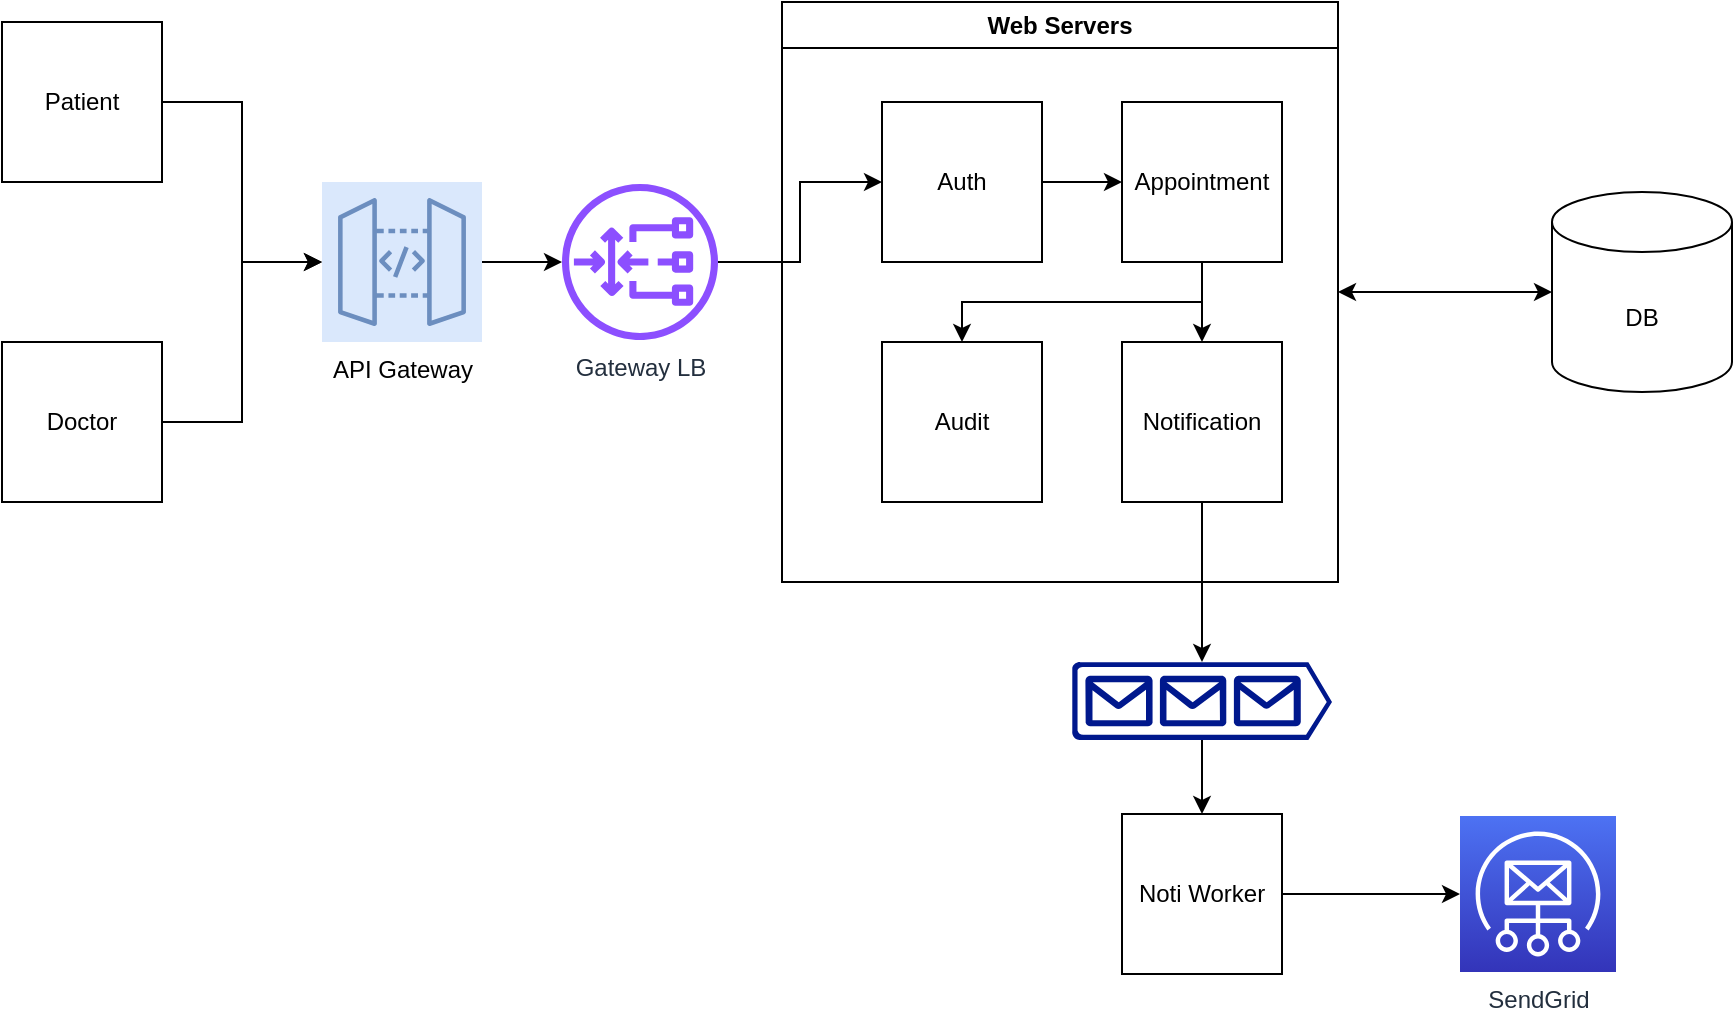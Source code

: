 <mxfile version="28.2.5" pages="3">
  <diagram name="high-level-architecture" id="6mM2En9kl0Pbvh5baUu7">
    <mxGraphModel dx="1722" dy="967" grid="1" gridSize="10" guides="1" tooltips="1" connect="1" arrows="1" fold="1" page="1" pageScale="1" pageWidth="827" pageHeight="1169" math="0" shadow="0">
      <root>
        <mxCell id="0" />
        <mxCell id="1" parent="0" />
        <mxCell id="Uclm2KK3-d8iazGwC49n-4" style="edgeStyle=orthogonalEdgeStyle;rounded=0;orthogonalLoop=1;jettySize=auto;html=1;" parent="1" source="Uclm2KK3-d8iazGwC49n-1" target="Uclm2KK3-d8iazGwC49n-3" edge="1">
          <mxGeometry relative="1" as="geometry" />
        </mxCell>
        <mxCell id="Uclm2KK3-d8iazGwC49n-1" value="Patient" style="whiteSpace=wrap;html=1;aspect=fixed;" parent="1" vertex="1">
          <mxGeometry x="159" y="315" width="80" height="80" as="geometry" />
        </mxCell>
        <mxCell id="Uclm2KK3-d8iazGwC49n-2" value="Doctor" style="whiteSpace=wrap;html=1;aspect=fixed;" parent="1" vertex="1">
          <mxGeometry x="159" y="475" width="80" height="80" as="geometry" />
        </mxCell>
        <mxCell id="Uclm2KK3-d8iazGwC49n-8" style="edgeStyle=orthogonalEdgeStyle;rounded=0;orthogonalLoop=1;jettySize=auto;html=1;" parent="1" source="Uclm2KK3-d8iazGwC49n-3" target="Uclm2KK3-d8iazGwC49n-6" edge="1">
          <mxGeometry relative="1" as="geometry" />
        </mxCell>
        <mxCell id="Uclm2KK3-d8iazGwC49n-3" value="API Gateway" style="sketch=0;points=[[0,0,0],[0.25,0,0],[0.5,0,0],[0.75,0,0],[1,0,0],[0,1,0],[0.25,1,0],[0.5,1,0],[0.75,1,0],[1,1,0],[0,0.25,0],[0,0.5,0],[0,0.75,0],[1,0.25,0],[1,0.5,0],[1,0.75,0]];outlineConnect=0;fillColor=#dae8fc;strokeColor=#6c8ebf;dashed=0;verticalLabelPosition=bottom;verticalAlign=top;align=center;html=1;fontSize=12;fontStyle=0;aspect=fixed;shape=mxgraph.aws4.resourceIcon;resIcon=mxgraph.aws4.api_gateway;" parent="1" vertex="1">
          <mxGeometry x="319" y="395" width="80" height="80" as="geometry" />
        </mxCell>
        <mxCell id="Uclm2KK3-d8iazGwC49n-5" style="edgeStyle=orthogonalEdgeStyle;rounded=0;orthogonalLoop=1;jettySize=auto;html=1;entryX=0;entryY=0.5;entryDx=0;entryDy=0;entryPerimeter=0;" parent="1" source="Uclm2KK3-d8iazGwC49n-2" target="Uclm2KK3-d8iazGwC49n-3" edge="1">
          <mxGeometry relative="1" as="geometry" />
        </mxCell>
        <mxCell id="Uclm2KK3-d8iazGwC49n-19" style="edgeStyle=orthogonalEdgeStyle;rounded=0;orthogonalLoop=1;jettySize=auto;html=1;entryX=0;entryY=0.5;entryDx=0;entryDy=0;" parent="1" source="Uclm2KK3-d8iazGwC49n-6" target="Uclm2KK3-d8iazGwC49n-11" edge="1">
          <mxGeometry relative="1" as="geometry" />
        </mxCell>
        <mxCell id="Uclm2KK3-d8iazGwC49n-6" value="Gateway LB" style="sketch=0;outlineConnect=0;fontColor=#232F3E;gradientColor=none;fillColor=#8C4FFF;strokeColor=none;dashed=0;verticalLabelPosition=bottom;verticalAlign=top;align=center;html=1;fontSize=12;fontStyle=0;aspect=fixed;pointerEvents=1;shape=mxgraph.aws4.gateway_load_balancer;" parent="1" vertex="1">
          <mxGeometry x="439" y="396" width="78" height="78" as="geometry" />
        </mxCell>
        <mxCell id="Uclm2KK3-d8iazGwC49n-9" value="Web Servers" style="swimlane;whiteSpace=wrap;html=1;" parent="1" vertex="1">
          <mxGeometry x="549" y="305" width="278" height="290" as="geometry" />
        </mxCell>
        <mxCell id="Uclm2KK3-d8iazGwC49n-20" style="edgeStyle=orthogonalEdgeStyle;rounded=0;orthogonalLoop=1;jettySize=auto;html=1;entryX=0;entryY=0.5;entryDx=0;entryDy=0;" parent="Uclm2KK3-d8iazGwC49n-9" source="Uclm2KK3-d8iazGwC49n-11" target="Uclm2KK3-d8iazGwC49n-12" edge="1">
          <mxGeometry relative="1" as="geometry" />
        </mxCell>
        <mxCell id="Uclm2KK3-d8iazGwC49n-11" value="Auth" style="whiteSpace=wrap;html=1;aspect=fixed;" parent="Uclm2KK3-d8iazGwC49n-9" vertex="1">
          <mxGeometry x="50" y="50" width="80" height="80" as="geometry" />
        </mxCell>
        <mxCell id="Uclm2KK3-d8iazGwC49n-21" style="edgeStyle=orthogonalEdgeStyle;rounded=0;orthogonalLoop=1;jettySize=auto;html=1;entryX=0.5;entryY=0;entryDx=0;entryDy=0;" parent="Uclm2KK3-d8iazGwC49n-9" source="Uclm2KK3-d8iazGwC49n-12" target="Uclm2KK3-d8iazGwC49n-14" edge="1">
          <mxGeometry relative="1" as="geometry" />
        </mxCell>
        <mxCell id="Uclm2KK3-d8iazGwC49n-22" style="edgeStyle=orthogonalEdgeStyle;rounded=0;orthogonalLoop=1;jettySize=auto;html=1;entryX=0.5;entryY=0;entryDx=0;entryDy=0;exitX=0.5;exitY=1;exitDx=0;exitDy=0;" parent="Uclm2KK3-d8iazGwC49n-9" source="Uclm2KK3-d8iazGwC49n-12" target="Uclm2KK3-d8iazGwC49n-13" edge="1">
          <mxGeometry relative="1" as="geometry">
            <Array as="points">
              <mxPoint x="210" y="150" />
              <mxPoint x="90" y="150" />
            </Array>
          </mxGeometry>
        </mxCell>
        <mxCell id="Uclm2KK3-d8iazGwC49n-12" value="Appointment" style="whiteSpace=wrap;html=1;aspect=fixed;" parent="Uclm2KK3-d8iazGwC49n-9" vertex="1">
          <mxGeometry x="170" y="50" width="80" height="80" as="geometry" />
        </mxCell>
        <mxCell id="Uclm2KK3-d8iazGwC49n-13" value="Audit" style="whiteSpace=wrap;html=1;aspect=fixed;" parent="Uclm2KK3-d8iazGwC49n-9" vertex="1">
          <mxGeometry x="50" y="170" width="80" height="80" as="geometry" />
        </mxCell>
        <mxCell id="Uclm2KK3-d8iazGwC49n-14" value="Notification" style="whiteSpace=wrap;html=1;aspect=fixed;" parent="Uclm2KK3-d8iazGwC49n-9" vertex="1">
          <mxGeometry x="170" y="170" width="80" height="80" as="geometry" />
        </mxCell>
        <mxCell id="Uclm2KK3-d8iazGwC49n-41" style="edgeStyle=orthogonalEdgeStyle;rounded=0;orthogonalLoop=1;jettySize=auto;html=1;entryX=0.5;entryY=0;entryDx=0;entryDy=0;" parent="1" source="Uclm2KK3-d8iazGwC49n-10" target="Uclm2KK3-d8iazGwC49n-31" edge="1">
          <mxGeometry relative="1" as="geometry" />
        </mxCell>
        <mxCell id="Uclm2KK3-d8iazGwC49n-10" value="" style="sketch=0;aspect=fixed;pointerEvents=1;shadow=0;dashed=0;html=1;strokeColor=none;labelPosition=center;verticalLabelPosition=bottom;verticalAlign=top;align=center;fillColor=#00188D;shape=mxgraph.azure.queue_generic" parent="1" vertex="1">
          <mxGeometry x="694" y="635" width="130" height="39" as="geometry" />
        </mxCell>
        <mxCell id="Uclm2KK3-d8iazGwC49n-18" style="edgeStyle=orthogonalEdgeStyle;rounded=0;orthogonalLoop=1;jettySize=auto;html=1;entryX=0.5;entryY=0;entryDx=0;entryDy=0;entryPerimeter=0;" parent="1" source="Uclm2KK3-d8iazGwC49n-14" target="Uclm2KK3-d8iazGwC49n-10" edge="1">
          <mxGeometry relative="1" as="geometry" />
        </mxCell>
        <mxCell id="Uclm2KK3-d8iazGwC49n-35" value="SendGrid" style="sketch=0;points=[[0,0,0],[0.25,0,0],[0.5,0,0],[0.75,0,0],[1,0,0],[0,1,0],[0.25,1,0],[0.5,1,0],[0.75,1,0],[1,1,0],[0,0.25,0],[0,0.5,0],[0,0.75,0],[1,0.25,0],[1,0.5,0],[1,0.75,0]];outlineConnect=0;fontColor=#232F3E;gradientColor=#4D72F3;gradientDirection=north;fillColor=#3334B9;strokeColor=#ffffff;dashed=0;verticalLabelPosition=bottom;verticalAlign=top;align=center;html=1;fontSize=12;fontStyle=0;aspect=fixed;shape=mxgraph.aws4.resourceIcon;resIcon=mxgraph.aws4.simple_email_service;" parent="1" vertex="1">
          <mxGeometry x="888" y="712" width="78" height="78" as="geometry" />
        </mxCell>
        <mxCell id="Uclm2KK3-d8iazGwC49n-36" style="edgeStyle=orthogonalEdgeStyle;rounded=0;orthogonalLoop=1;jettySize=auto;html=1;" parent="1" source="Uclm2KK3-d8iazGwC49n-31" target="Uclm2KK3-d8iazGwC49n-35" edge="1">
          <mxGeometry relative="1" as="geometry" />
        </mxCell>
        <mxCell id="Uclm2KK3-d8iazGwC49n-39" value="DB" style="shape=cylinder3;whiteSpace=wrap;html=1;boundedLbl=1;backgroundOutline=1;size=15;" parent="1" vertex="1">
          <mxGeometry x="934" y="400" width="90" height="100" as="geometry" />
        </mxCell>
        <mxCell id="Uclm2KK3-d8iazGwC49n-31" value="Noti Worker" style="whiteSpace=wrap;html=1;aspect=fixed;" parent="1" vertex="1">
          <mxGeometry x="719" y="711" width="80" height="80" as="geometry" />
        </mxCell>
        <mxCell id="kaFHn4DBisBP6avPCf7R-2" style="edgeStyle=orthogonalEdgeStyle;rounded=0;orthogonalLoop=1;jettySize=auto;html=1;entryX=0;entryY=0.5;entryDx=0;entryDy=0;entryPerimeter=0;startArrow=classic;startFill=1;" parent="1" source="Uclm2KK3-d8iazGwC49n-9" target="Uclm2KK3-d8iazGwC49n-39" edge="1">
          <mxGeometry relative="1" as="geometry" />
        </mxCell>
      </root>
    </mxGraphModel>
  </diagram>
  <diagram id="pW91aZ7JLo42MGOBaFuI" name="ERD">
    <mxGraphModel dx="2549" dy="967" grid="1" gridSize="10" guides="1" tooltips="1" connect="1" arrows="1" fold="1" page="1" pageScale="1" pageWidth="827" pageHeight="1169" math="0" shadow="0">
      <root>
        <mxCell id="0" />
        <mxCell id="1" parent="0" />
        <mxCell id="V1UtW6sSuah8ybu3IIvp-1" value="user" style="shape=table;startSize=30;container=1;collapsible=1;childLayout=tableLayout;fixedRows=1;rowLines=0;fontStyle=1;align=center;resizeLast=1;html=1;" parent="1" vertex="1">
          <mxGeometry x="40" y="120" width="180" height="180" as="geometry" />
        </mxCell>
        <mxCell id="V1UtW6sSuah8ybu3IIvp-2" value="" style="shape=tableRow;horizontal=0;startSize=0;swimlaneHead=0;swimlaneBody=0;fillColor=none;collapsible=0;dropTarget=0;points=[[0,0.5],[1,0.5]];portConstraint=eastwest;top=0;left=0;right=0;bottom=1;" parent="V1UtW6sSuah8ybu3IIvp-1" vertex="1">
          <mxGeometry y="30" width="180" height="30" as="geometry" />
        </mxCell>
        <mxCell id="V1UtW6sSuah8ybu3IIvp-3" value="PK" style="shape=partialRectangle;connectable=0;fillColor=none;top=0;left=0;bottom=0;right=0;fontStyle=1;overflow=hidden;whiteSpace=wrap;html=1;" parent="V1UtW6sSuah8ybu3IIvp-2" vertex="1">
          <mxGeometry width="30" height="30" as="geometry">
            <mxRectangle width="30" height="30" as="alternateBounds" />
          </mxGeometry>
        </mxCell>
        <mxCell id="V1UtW6sSuah8ybu3IIvp-4" value="id" style="shape=partialRectangle;connectable=0;fillColor=none;top=0;left=0;bottom=0;right=0;align=left;spacingLeft=6;fontStyle=5;overflow=hidden;whiteSpace=wrap;html=1;" parent="V1UtW6sSuah8ybu3IIvp-2" vertex="1">
          <mxGeometry x="30" width="150" height="30" as="geometry">
            <mxRectangle width="150" height="30" as="alternateBounds" />
          </mxGeometry>
        </mxCell>
        <mxCell id="V1UtW6sSuah8ybu3IIvp-5" value="" style="shape=tableRow;horizontal=0;startSize=0;swimlaneHead=0;swimlaneBody=0;fillColor=none;collapsible=0;dropTarget=0;points=[[0,0.5],[1,0.5]];portConstraint=eastwest;top=0;left=0;right=0;bottom=0;" parent="V1UtW6sSuah8ybu3IIvp-1" vertex="1">
          <mxGeometry y="60" width="180" height="30" as="geometry" />
        </mxCell>
        <mxCell id="V1UtW6sSuah8ybu3IIvp-6" value="" style="shape=partialRectangle;connectable=0;fillColor=none;top=0;left=0;bottom=0;right=0;editable=1;overflow=hidden;whiteSpace=wrap;html=1;" parent="V1UtW6sSuah8ybu3IIvp-5" vertex="1">
          <mxGeometry width="30" height="30" as="geometry">
            <mxRectangle width="30" height="30" as="alternateBounds" />
          </mxGeometry>
        </mxCell>
        <mxCell id="V1UtW6sSuah8ybu3IIvp-7" value="email" style="shape=partialRectangle;connectable=0;fillColor=none;top=0;left=0;bottom=0;right=0;align=left;spacingLeft=6;overflow=hidden;whiteSpace=wrap;html=1;" parent="V1UtW6sSuah8ybu3IIvp-5" vertex="1">
          <mxGeometry x="30" width="150" height="30" as="geometry">
            <mxRectangle width="150" height="30" as="alternateBounds" />
          </mxGeometry>
        </mxCell>
        <mxCell id="V1UtW6sSuah8ybu3IIvp-8" value="" style="shape=tableRow;horizontal=0;startSize=0;swimlaneHead=0;swimlaneBody=0;fillColor=none;collapsible=0;dropTarget=0;points=[[0,0.5],[1,0.5]];portConstraint=eastwest;top=0;left=0;right=0;bottom=0;" parent="V1UtW6sSuah8ybu3IIvp-1" vertex="1">
          <mxGeometry y="90" width="180" height="30" as="geometry" />
        </mxCell>
        <mxCell id="V1UtW6sSuah8ybu3IIvp-9" value="" style="shape=partialRectangle;connectable=0;fillColor=none;top=0;left=0;bottom=0;right=0;editable=1;overflow=hidden;whiteSpace=wrap;html=1;" parent="V1UtW6sSuah8ybu3IIvp-8" vertex="1">
          <mxGeometry width="30" height="30" as="geometry">
            <mxRectangle width="30" height="30" as="alternateBounds" />
          </mxGeometry>
        </mxCell>
        <mxCell id="V1UtW6sSuah8ybu3IIvp-10" value="name" style="shape=partialRectangle;connectable=0;fillColor=none;top=0;left=0;bottom=0;right=0;align=left;spacingLeft=6;overflow=hidden;whiteSpace=wrap;html=1;" parent="V1UtW6sSuah8ybu3IIvp-8" vertex="1">
          <mxGeometry x="30" width="150" height="30" as="geometry">
            <mxRectangle width="150" height="30" as="alternateBounds" />
          </mxGeometry>
        </mxCell>
        <mxCell id="V1UtW6sSuah8ybu3IIvp-11" value="" style="shape=tableRow;horizontal=0;startSize=0;swimlaneHead=0;swimlaneBody=0;fillColor=none;collapsible=0;dropTarget=0;points=[[0,0.5],[1,0.5]];portConstraint=eastwest;top=0;left=0;right=0;bottom=0;" parent="V1UtW6sSuah8ybu3IIvp-1" vertex="1">
          <mxGeometry y="120" width="180" height="30" as="geometry" />
        </mxCell>
        <mxCell id="V1UtW6sSuah8ybu3IIvp-12" value="" style="shape=partialRectangle;connectable=0;fillColor=none;top=0;left=0;bottom=0;right=0;editable=1;overflow=hidden;whiteSpace=wrap;html=1;" parent="V1UtW6sSuah8ybu3IIvp-11" vertex="1">
          <mxGeometry width="30" height="30" as="geometry">
            <mxRectangle width="30" height="30" as="alternateBounds" />
          </mxGeometry>
        </mxCell>
        <mxCell id="V1UtW6sSuah8ybu3IIvp-13" value="role" style="shape=partialRectangle;connectable=0;fillColor=none;top=0;left=0;bottom=0;right=0;align=left;spacingLeft=6;overflow=hidden;whiteSpace=wrap;html=1;" parent="V1UtW6sSuah8ybu3IIvp-11" vertex="1">
          <mxGeometry x="30" width="150" height="30" as="geometry">
            <mxRectangle width="150" height="30" as="alternateBounds" />
          </mxGeometry>
        </mxCell>
        <mxCell id="V1UtW6sSuah8ybu3IIvp-14" value="" style="shape=tableRow;horizontal=0;startSize=0;swimlaneHead=0;swimlaneBody=0;fillColor=none;collapsible=0;dropTarget=0;points=[[0,0.5],[1,0.5]];portConstraint=eastwest;top=0;left=0;right=0;bottom=0;" parent="V1UtW6sSuah8ybu3IIvp-1" vertex="1">
          <mxGeometry y="150" width="180" height="30" as="geometry" />
        </mxCell>
        <mxCell id="V1UtW6sSuah8ybu3IIvp-15" value="" style="shape=partialRectangle;connectable=0;fillColor=none;top=0;left=0;bottom=0;right=0;editable=1;overflow=hidden;whiteSpace=wrap;html=1;" parent="V1UtW6sSuah8ybu3IIvp-14" vertex="1">
          <mxGeometry width="30" height="30" as="geometry">
            <mxRectangle width="30" height="30" as="alternateBounds" />
          </mxGeometry>
        </mxCell>
        <mxCell id="V1UtW6sSuah8ybu3IIvp-16" value="address" style="shape=partialRectangle;connectable=0;fillColor=none;top=0;left=0;bottom=0;right=0;align=left;spacingLeft=6;overflow=hidden;whiteSpace=wrap;html=1;" parent="V1UtW6sSuah8ybu3IIvp-14" vertex="1">
          <mxGeometry x="30" width="150" height="30" as="geometry">
            <mxRectangle width="150" height="30" as="alternateBounds" />
          </mxGeometry>
        </mxCell>
        <mxCell id="V1UtW6sSuah8ybu3IIvp-17" value="time_slot" style="shape=table;startSize=30;container=1;collapsible=1;childLayout=tableLayout;fixedRows=1;rowLines=0;fontStyle=1;align=center;resizeLast=1;html=1;" parent="1" vertex="1">
          <mxGeometry x="332" y="120" width="180" height="181" as="geometry" />
        </mxCell>
        <mxCell id="V1UtW6sSuah8ybu3IIvp-18" value="" style="shape=tableRow;horizontal=0;startSize=0;swimlaneHead=0;swimlaneBody=0;fillColor=none;collapsible=0;dropTarget=0;points=[[0,0.5],[1,0.5]];portConstraint=eastwest;top=0;left=0;right=0;bottom=1;" parent="V1UtW6sSuah8ybu3IIvp-17" vertex="1">
          <mxGeometry y="30" width="180" height="30" as="geometry" />
        </mxCell>
        <mxCell id="V1UtW6sSuah8ybu3IIvp-19" value="PK" style="shape=partialRectangle;connectable=0;fillColor=none;top=0;left=0;bottom=0;right=0;fontStyle=1;overflow=hidden;whiteSpace=wrap;html=1;" parent="V1UtW6sSuah8ybu3IIvp-18" vertex="1">
          <mxGeometry width="30" height="30" as="geometry">
            <mxRectangle width="30" height="30" as="alternateBounds" />
          </mxGeometry>
        </mxCell>
        <mxCell id="V1UtW6sSuah8ybu3IIvp-20" value="id" style="shape=partialRectangle;connectable=0;fillColor=none;top=0;left=0;bottom=0;right=0;align=left;spacingLeft=6;fontStyle=5;overflow=hidden;whiteSpace=wrap;html=1;" parent="V1UtW6sSuah8ybu3IIvp-18" vertex="1">
          <mxGeometry x="30" width="150" height="30" as="geometry">
            <mxRectangle width="150" height="30" as="alternateBounds" />
          </mxGeometry>
        </mxCell>
        <mxCell id="V1UtW6sSuah8ybu3IIvp-21" value="" style="shape=tableRow;horizontal=0;startSize=0;swimlaneHead=0;swimlaneBody=0;fillColor=none;collapsible=0;dropTarget=0;points=[[0,0.5],[1,0.5]];portConstraint=eastwest;top=0;left=0;right=0;bottom=0;" parent="V1UtW6sSuah8ybu3IIvp-17" vertex="1">
          <mxGeometry y="60" width="180" height="31" as="geometry" />
        </mxCell>
        <mxCell id="V1UtW6sSuah8ybu3IIvp-22" value="" style="shape=partialRectangle;connectable=0;fillColor=none;top=0;left=0;bottom=0;right=0;editable=1;overflow=hidden;whiteSpace=wrap;html=1;" parent="V1UtW6sSuah8ybu3IIvp-21" vertex="1">
          <mxGeometry width="30" height="31" as="geometry">
            <mxRectangle width="30" height="31" as="alternateBounds" />
          </mxGeometry>
        </mxCell>
        <mxCell id="V1UtW6sSuah8ybu3IIvp-23" value="start_time" style="shape=partialRectangle;connectable=0;fillColor=none;top=0;left=0;bottom=0;right=0;align=left;spacingLeft=6;overflow=hidden;whiteSpace=wrap;html=1;" parent="V1UtW6sSuah8ybu3IIvp-21" vertex="1">
          <mxGeometry x="30" width="150" height="31" as="geometry">
            <mxRectangle width="150" height="31" as="alternateBounds" />
          </mxGeometry>
        </mxCell>
        <mxCell id="V1UtW6sSuah8ybu3IIvp-24" value="" style="shape=tableRow;horizontal=0;startSize=0;swimlaneHead=0;swimlaneBody=0;fillColor=none;collapsible=0;dropTarget=0;points=[[0,0.5],[1,0.5]];portConstraint=eastwest;top=0;left=0;right=0;bottom=0;" parent="V1UtW6sSuah8ybu3IIvp-17" vertex="1">
          <mxGeometry y="91" width="180" height="30" as="geometry" />
        </mxCell>
        <mxCell id="V1UtW6sSuah8ybu3IIvp-25" value="" style="shape=partialRectangle;connectable=0;fillColor=none;top=0;left=0;bottom=0;right=0;editable=1;overflow=hidden;whiteSpace=wrap;html=1;" parent="V1UtW6sSuah8ybu3IIvp-24" vertex="1">
          <mxGeometry width="30" height="30" as="geometry">
            <mxRectangle width="30" height="30" as="alternateBounds" />
          </mxGeometry>
        </mxCell>
        <mxCell id="V1UtW6sSuah8ybu3IIvp-26" value="end_time" style="shape=partialRectangle;connectable=0;fillColor=none;top=0;left=0;bottom=0;right=0;align=left;spacingLeft=6;overflow=hidden;whiteSpace=wrap;html=1;" parent="V1UtW6sSuah8ybu3IIvp-24" vertex="1">
          <mxGeometry x="30" width="150" height="30" as="geometry">
            <mxRectangle width="150" height="30" as="alternateBounds" />
          </mxGeometry>
        </mxCell>
        <mxCell id="V1UtW6sSuah8ybu3IIvp-27" value="" style="shape=tableRow;horizontal=0;startSize=0;swimlaneHead=0;swimlaneBody=0;fillColor=none;collapsible=0;dropTarget=0;points=[[0,0.5],[1,0.5]];portConstraint=eastwest;top=0;left=0;right=0;bottom=0;" parent="V1UtW6sSuah8ybu3IIvp-17" vertex="1">
          <mxGeometry y="121" width="180" height="30" as="geometry" />
        </mxCell>
        <mxCell id="V1UtW6sSuah8ybu3IIvp-28" value="FK" style="shape=partialRectangle;connectable=0;fillColor=none;top=0;left=0;bottom=0;right=0;editable=1;overflow=hidden;whiteSpace=wrap;html=1;" parent="V1UtW6sSuah8ybu3IIvp-27" vertex="1">
          <mxGeometry width="30" height="30" as="geometry">
            <mxRectangle width="30" height="30" as="alternateBounds" />
          </mxGeometry>
        </mxCell>
        <mxCell id="V1UtW6sSuah8ybu3IIvp-29" value="doctor_id" style="shape=partialRectangle;connectable=0;fillColor=none;top=0;left=0;bottom=0;right=0;align=left;spacingLeft=6;overflow=hidden;whiteSpace=wrap;html=1;" parent="V1UtW6sSuah8ybu3IIvp-27" vertex="1">
          <mxGeometry x="30" width="150" height="30" as="geometry">
            <mxRectangle width="150" height="30" as="alternateBounds" />
          </mxGeometry>
        </mxCell>
        <mxCell id="V1UtW6sSuah8ybu3IIvp-30" value="" style="shape=tableRow;horizontal=0;startSize=0;swimlaneHead=0;swimlaneBody=0;fillColor=none;collapsible=0;dropTarget=0;points=[[0,0.5],[1,0.5]];portConstraint=eastwest;top=0;left=0;right=0;bottom=0;" parent="V1UtW6sSuah8ybu3IIvp-17" vertex="1">
          <mxGeometry y="151" width="180" height="30" as="geometry" />
        </mxCell>
        <mxCell id="V1UtW6sSuah8ybu3IIvp-31" value="" style="shape=partialRectangle;connectable=0;fillColor=none;top=0;left=0;bottom=0;right=0;editable=1;overflow=hidden;whiteSpace=wrap;html=1;" parent="V1UtW6sSuah8ybu3IIvp-30" vertex="1">
          <mxGeometry width="30" height="30" as="geometry">
            <mxRectangle width="30" height="30" as="alternateBounds" />
          </mxGeometry>
        </mxCell>
        <mxCell id="V1UtW6sSuah8ybu3IIvp-32" value="deleted_at" style="shape=partialRectangle;connectable=0;fillColor=none;top=0;left=0;bottom=0;right=0;align=left;spacingLeft=6;overflow=hidden;whiteSpace=wrap;html=1;" parent="V1UtW6sSuah8ybu3IIvp-30" vertex="1">
          <mxGeometry x="30" width="150" height="30" as="geometry">
            <mxRectangle width="150" height="30" as="alternateBounds" />
          </mxGeometry>
        </mxCell>
        <mxCell id="V1UtW6sSuah8ybu3IIvp-33" value="appointment" style="shape=table;startSize=30;container=1;collapsible=1;childLayout=tableLayout;fixedRows=1;rowLines=0;fontStyle=1;align=center;resizeLast=1;html=1;" parent="1" vertex="1">
          <mxGeometry x="337" y="358" width="180" height="180" as="geometry" />
        </mxCell>
        <mxCell id="V1UtW6sSuah8ybu3IIvp-34" value="" style="shape=tableRow;horizontal=0;startSize=0;swimlaneHead=0;swimlaneBody=0;fillColor=none;collapsible=0;dropTarget=0;points=[[0,0.5],[1,0.5]];portConstraint=eastwest;top=0;left=0;right=0;bottom=1;" parent="V1UtW6sSuah8ybu3IIvp-33" vertex="1">
          <mxGeometry y="30" width="180" height="30" as="geometry" />
        </mxCell>
        <mxCell id="V1UtW6sSuah8ybu3IIvp-35" value="PK" style="shape=partialRectangle;connectable=0;fillColor=none;top=0;left=0;bottom=0;right=0;fontStyle=1;overflow=hidden;whiteSpace=wrap;html=1;" parent="V1UtW6sSuah8ybu3IIvp-34" vertex="1">
          <mxGeometry width="30" height="30" as="geometry">
            <mxRectangle width="30" height="30" as="alternateBounds" />
          </mxGeometry>
        </mxCell>
        <mxCell id="V1UtW6sSuah8ybu3IIvp-36" value="id" style="shape=partialRectangle;connectable=0;fillColor=none;top=0;left=0;bottom=0;right=0;align=left;spacingLeft=6;fontStyle=5;overflow=hidden;whiteSpace=wrap;html=1;" parent="V1UtW6sSuah8ybu3IIvp-34" vertex="1">
          <mxGeometry x="30" width="150" height="30" as="geometry">
            <mxRectangle width="150" height="30" as="alternateBounds" />
          </mxGeometry>
        </mxCell>
        <mxCell id="V1UtW6sSuah8ybu3IIvp-37" value="" style="shape=tableRow;horizontal=0;startSize=0;swimlaneHead=0;swimlaneBody=0;fillColor=none;collapsible=0;dropTarget=0;points=[[0,0.5],[1,0.5]];portConstraint=eastwest;top=0;left=0;right=0;bottom=0;" parent="V1UtW6sSuah8ybu3IIvp-33" vertex="1">
          <mxGeometry y="60" width="180" height="30" as="geometry" />
        </mxCell>
        <mxCell id="V1UtW6sSuah8ybu3IIvp-38" value="FK" style="shape=partialRectangle;connectable=0;fillColor=none;top=0;left=0;bottom=0;right=0;editable=1;overflow=hidden;whiteSpace=wrap;html=1;" parent="V1UtW6sSuah8ybu3IIvp-37" vertex="1">
          <mxGeometry width="30" height="30" as="geometry">
            <mxRectangle width="30" height="30" as="alternateBounds" />
          </mxGeometry>
        </mxCell>
        <mxCell id="V1UtW6sSuah8ybu3IIvp-39" value="slot_id" style="shape=partialRectangle;connectable=0;fillColor=none;top=0;left=0;bottom=0;right=0;align=left;spacingLeft=6;overflow=hidden;whiteSpace=wrap;html=1;fontStyle=1" parent="V1UtW6sSuah8ybu3IIvp-37" vertex="1">
          <mxGeometry x="30" width="150" height="30" as="geometry">
            <mxRectangle width="150" height="30" as="alternateBounds" />
          </mxGeometry>
        </mxCell>
        <mxCell id="V1UtW6sSuah8ybu3IIvp-40" value="" style="shape=tableRow;horizontal=0;startSize=0;swimlaneHead=0;swimlaneBody=0;fillColor=none;collapsible=0;dropTarget=0;points=[[0,0.5],[1,0.5]];portConstraint=eastwest;top=0;left=0;right=0;bottom=0;" parent="V1UtW6sSuah8ybu3IIvp-33" vertex="1">
          <mxGeometry y="90" width="180" height="30" as="geometry" />
        </mxCell>
        <mxCell id="V1UtW6sSuah8ybu3IIvp-41" value="FK" style="shape=partialRectangle;connectable=0;fillColor=none;top=0;left=0;bottom=0;right=0;editable=1;overflow=hidden;whiteSpace=wrap;html=1;" parent="V1UtW6sSuah8ybu3IIvp-40" vertex="1">
          <mxGeometry width="30" height="30" as="geometry">
            <mxRectangle width="30" height="30" as="alternateBounds" />
          </mxGeometry>
        </mxCell>
        <mxCell id="V1UtW6sSuah8ybu3IIvp-42" value="booked_by_user_id" style="shape=partialRectangle;connectable=0;fillColor=none;top=0;left=0;bottom=0;right=0;align=left;spacingLeft=6;overflow=hidden;whiteSpace=wrap;html=1;" parent="V1UtW6sSuah8ybu3IIvp-40" vertex="1">
          <mxGeometry x="30" width="150" height="30" as="geometry">
            <mxRectangle width="150" height="30" as="alternateBounds" />
          </mxGeometry>
        </mxCell>
        <mxCell id="V1UtW6sSuah8ybu3IIvp-43" value="" style="shape=tableRow;horizontal=0;startSize=0;swimlaneHead=0;swimlaneBody=0;fillColor=none;collapsible=0;dropTarget=0;points=[[0,0.5],[1,0.5]];portConstraint=eastwest;top=0;left=0;right=0;bottom=0;" parent="V1UtW6sSuah8ybu3IIvp-33" vertex="1">
          <mxGeometry y="120" width="180" height="30" as="geometry" />
        </mxCell>
        <mxCell id="V1UtW6sSuah8ybu3IIvp-44" value="FK" style="shape=partialRectangle;connectable=0;fillColor=none;top=0;left=0;bottom=0;right=0;editable=1;overflow=hidden;whiteSpace=wrap;html=1;" parent="V1UtW6sSuah8ybu3IIvp-43" vertex="1">
          <mxGeometry width="30" height="30" as="geometry">
            <mxRectangle width="30" height="30" as="alternateBounds" />
          </mxGeometry>
        </mxCell>
        <mxCell id="V1UtW6sSuah8ybu3IIvp-45" value="patient_id" style="shape=partialRectangle;connectable=0;fillColor=none;top=0;left=0;bottom=0;right=0;align=left;spacingLeft=6;overflow=hidden;whiteSpace=wrap;html=1;" parent="V1UtW6sSuah8ybu3IIvp-43" vertex="1">
          <mxGeometry x="30" width="150" height="30" as="geometry">
            <mxRectangle width="150" height="30" as="alternateBounds" />
          </mxGeometry>
        </mxCell>
        <mxCell id="V1UtW6sSuah8ybu3IIvp-46" value="" style="shape=tableRow;horizontal=0;startSize=0;swimlaneHead=0;swimlaneBody=0;fillColor=none;collapsible=0;dropTarget=0;points=[[0,0.5],[1,0.5]];portConstraint=eastwest;top=0;left=0;right=0;bottom=0;" parent="V1UtW6sSuah8ybu3IIvp-33" vertex="1">
          <mxGeometry y="150" width="180" height="30" as="geometry" />
        </mxCell>
        <mxCell id="V1UtW6sSuah8ybu3IIvp-47" value="" style="shape=partialRectangle;connectable=0;fillColor=none;top=0;left=0;bottom=0;right=0;editable=1;overflow=hidden;whiteSpace=wrap;html=1;" parent="V1UtW6sSuah8ybu3IIvp-46" vertex="1">
          <mxGeometry width="30" height="30" as="geometry">
            <mxRectangle width="30" height="30" as="alternateBounds" />
          </mxGeometry>
        </mxCell>
        <mxCell id="V1UtW6sSuah8ybu3IIvp-48" value="status" style="shape=partialRectangle;connectable=0;fillColor=none;top=0;left=0;bottom=0;right=0;align=left;spacingLeft=6;overflow=hidden;whiteSpace=wrap;html=1;fontStyle=1" parent="V1UtW6sSuah8ybu3IIvp-46" vertex="1">
          <mxGeometry x="30" width="150" height="30" as="geometry">
            <mxRectangle width="150" height="30" as="alternateBounds" />
          </mxGeometry>
        </mxCell>
        <mxCell id="V1UtW6sSuah8ybu3IIvp-49" style="edgeStyle=orthogonalEdgeStyle;rounded=0;orthogonalLoop=1;jettySize=auto;html=1;entryX=1;entryY=0.5;entryDx=0;entryDy=0;" parent="1" source="V1UtW6sSuah8ybu3IIvp-43" target="V1UtW6sSuah8ybu3IIvp-2" edge="1">
          <mxGeometry relative="1" as="geometry">
            <Array as="points">
              <mxPoint x="276" y="493" />
              <mxPoint x="276" y="165" />
            </Array>
          </mxGeometry>
        </mxCell>
        <mxCell id="V1UtW6sSuah8ybu3IIvp-50" style="edgeStyle=orthogonalEdgeStyle;rounded=0;orthogonalLoop=1;jettySize=auto;html=1;entryX=1;entryY=0.5;entryDx=0;entryDy=0;" parent="1" source="V1UtW6sSuah8ybu3IIvp-40" target="V1UtW6sSuah8ybu3IIvp-2" edge="1">
          <mxGeometry relative="1" as="geometry">
            <Array as="points">
              <mxPoint x="276" y="463" />
              <mxPoint x="276" y="165" />
            </Array>
          </mxGeometry>
        </mxCell>
        <mxCell id="V1UtW6sSuah8ybu3IIvp-51" style="edgeStyle=orthogonalEdgeStyle;rounded=0;orthogonalLoop=1;jettySize=auto;html=1;entryX=0.988;entryY=0.507;entryDx=0;entryDy=0;entryPerimeter=0;" parent="1" source="V1UtW6sSuah8ybu3IIvp-37" target="V1UtW6sSuah8ybu3IIvp-18" edge="1">
          <mxGeometry relative="1" as="geometry">
            <Array as="points">
              <mxPoint x="543" y="433" />
              <mxPoint x="543" y="165" />
            </Array>
          </mxGeometry>
        </mxCell>
        <mxCell id="V1UtW6sSuah8ybu3IIvp-66" value="audit_appointment" style="shape=table;startSize=30;container=1;collapsible=1;childLayout=tableLayout;fixedRows=1;rowLines=0;fontStyle=1;align=center;resizeLast=1;html=1;" parent="1" vertex="1">
          <mxGeometry x="332" y="600" width="180" height="204.405" as="geometry" />
        </mxCell>
        <mxCell id="V1UtW6sSuah8ybu3IIvp-67" value="" style="shape=tableRow;horizontal=0;startSize=0;swimlaneHead=0;swimlaneBody=0;fillColor=none;collapsible=0;dropTarget=0;points=[[0,0.5],[1,0.5]];portConstraint=eastwest;top=0;left=0;right=0;bottom=1;" parent="V1UtW6sSuah8ybu3IIvp-66" vertex="1">
          <mxGeometry y="30" width="180" height="30" as="geometry" />
        </mxCell>
        <mxCell id="V1UtW6sSuah8ybu3IIvp-68" value="PK" style="shape=partialRectangle;connectable=0;fillColor=none;top=0;left=0;bottom=0;right=0;fontStyle=1;overflow=hidden;whiteSpace=wrap;html=1;" parent="V1UtW6sSuah8ybu3IIvp-67" vertex="1">
          <mxGeometry width="30" height="30" as="geometry">
            <mxRectangle width="30" height="30" as="alternateBounds" />
          </mxGeometry>
        </mxCell>
        <mxCell id="V1UtW6sSuah8ybu3IIvp-69" value="id" style="shape=partialRectangle;connectable=0;fillColor=none;top=0;left=0;bottom=0;right=0;align=left;spacingLeft=6;fontStyle=5;overflow=hidden;whiteSpace=wrap;html=1;" parent="V1UtW6sSuah8ybu3IIvp-67" vertex="1">
          <mxGeometry x="30" width="150" height="30" as="geometry">
            <mxRectangle width="150" height="30" as="alternateBounds" />
          </mxGeometry>
        </mxCell>
        <mxCell id="V1UtW6sSuah8ybu3IIvp-70" value="" style="shape=tableRow;horizontal=0;startSize=0;swimlaneHead=0;swimlaneBody=0;fillColor=none;collapsible=0;dropTarget=0;points=[[0,0.5],[1,0.5]];portConstraint=eastwest;top=0;left=0;right=0;bottom=0;" parent="V1UtW6sSuah8ybu3IIvp-66" vertex="1">
          <mxGeometry y="60" width="180" height="30" as="geometry" />
        </mxCell>
        <mxCell id="V1UtW6sSuah8ybu3IIvp-71" value="FK" style="shape=partialRectangle;connectable=0;fillColor=none;top=0;left=0;bottom=0;right=0;editable=1;overflow=hidden;whiteSpace=wrap;html=1;" parent="V1UtW6sSuah8ybu3IIvp-70" vertex="1">
          <mxGeometry width="30" height="30" as="geometry">
            <mxRectangle width="30" height="30" as="alternateBounds" />
          </mxGeometry>
        </mxCell>
        <mxCell id="V1UtW6sSuah8ybu3IIvp-72" value="&lt;b&gt;appointment_id&lt;/b&gt;" style="shape=partialRectangle;connectable=0;fillColor=none;top=0;left=0;bottom=0;right=0;align=left;spacingLeft=6;overflow=hidden;whiteSpace=wrap;html=1;" parent="V1UtW6sSuah8ybu3IIvp-70" vertex="1">
          <mxGeometry x="30" width="150" height="30" as="geometry">
            <mxRectangle width="150" height="30" as="alternateBounds" />
          </mxGeometry>
        </mxCell>
        <mxCell id="DLH2Sz4-mHEN3uWcuX76-36" value="" style="shape=tableRow;horizontal=0;startSize=0;swimlaneHead=0;swimlaneBody=0;fillColor=none;collapsible=0;dropTarget=0;points=[[0,0.5],[1,0.5]];portConstraint=eastwest;top=0;left=0;right=0;bottom=0;" vertex="1" parent="V1UtW6sSuah8ybu3IIvp-66">
          <mxGeometry y="90" width="180" height="30" as="geometry" />
        </mxCell>
        <mxCell id="DLH2Sz4-mHEN3uWcuX76-37" value="" style="shape=partialRectangle;connectable=0;fillColor=none;top=0;left=0;bottom=0;right=0;editable=1;overflow=hidden;whiteSpace=wrap;html=1;" vertex="1" parent="DLH2Sz4-mHEN3uWcuX76-36">
          <mxGeometry width="30" height="30" as="geometry">
            <mxRectangle width="30" height="30" as="alternateBounds" />
          </mxGeometry>
        </mxCell>
        <mxCell id="DLH2Sz4-mHEN3uWcuX76-38" value="state_changed" style="shape=partialRectangle;connectable=0;fillColor=none;top=0;left=0;bottom=0;right=0;align=left;spacingLeft=6;overflow=hidden;whiteSpace=wrap;html=1;" vertex="1" parent="DLH2Sz4-mHEN3uWcuX76-36">
          <mxGeometry x="30" width="150" height="30" as="geometry">
            <mxRectangle width="150" height="30" as="alternateBounds" />
          </mxGeometry>
        </mxCell>
        <mxCell id="V1UtW6sSuah8ybu3IIvp-73" value="" style="shape=tableRow;horizontal=0;startSize=0;swimlaneHead=0;swimlaneBody=0;fillColor=none;collapsible=0;dropTarget=0;points=[[0,0.5],[1,0.5]];portConstraint=eastwest;top=0;left=0;right=0;bottom=0;" parent="V1UtW6sSuah8ybu3IIvp-66" vertex="1">
          <mxGeometry y="120" width="180" height="27" as="geometry" />
        </mxCell>
        <mxCell id="V1UtW6sSuah8ybu3IIvp-74" value="" style="shape=partialRectangle;connectable=0;fillColor=none;top=0;left=0;bottom=0;right=0;editable=1;overflow=hidden;whiteSpace=wrap;html=1;" parent="V1UtW6sSuah8ybu3IIvp-73" vertex="1">
          <mxGeometry width="30" height="27" as="geometry">
            <mxRectangle width="30" height="27" as="alternateBounds" />
          </mxGeometry>
        </mxCell>
        <mxCell id="V1UtW6sSuah8ybu3IIvp-75" value="action_by_user_id" style="shape=partialRectangle;connectable=0;fillColor=none;top=0;left=0;bottom=0;right=0;align=left;spacingLeft=6;overflow=hidden;whiteSpace=wrap;html=1;" parent="V1UtW6sSuah8ybu3IIvp-73" vertex="1">
          <mxGeometry x="30" width="150" height="27" as="geometry">
            <mxRectangle width="150" height="27" as="alternateBounds" />
          </mxGeometry>
        </mxCell>
        <mxCell id="V1UtW6sSuah8ybu3IIvp-76" value="" style="shape=tableRow;horizontal=0;startSize=0;swimlaneHead=0;swimlaneBody=0;fillColor=none;collapsible=0;dropTarget=0;points=[[0,0.5],[1,0.5]];portConstraint=eastwest;top=0;left=0;right=0;bottom=0;" parent="V1UtW6sSuah8ybu3IIvp-66" vertex="1">
          <mxGeometry y="147" width="180" height="27" as="geometry" />
        </mxCell>
        <mxCell id="V1UtW6sSuah8ybu3IIvp-77" value="" style="shape=partialRectangle;connectable=0;fillColor=none;top=0;left=0;bottom=0;right=0;editable=1;overflow=hidden;whiteSpace=wrap;html=1;" parent="V1UtW6sSuah8ybu3IIvp-76" vertex="1">
          <mxGeometry width="30" height="27" as="geometry">
            <mxRectangle width="30" height="27" as="alternateBounds" />
          </mxGeometry>
        </mxCell>
        <mxCell id="V1UtW6sSuah8ybu3IIvp-78" value="action" style="shape=partialRectangle;connectable=0;fillColor=none;top=0;left=0;bottom=0;right=0;align=left;spacingLeft=6;overflow=hidden;whiteSpace=wrap;html=1;" parent="V1UtW6sSuah8ybu3IIvp-76" vertex="1">
          <mxGeometry x="30" width="150" height="27" as="geometry">
            <mxRectangle width="150" height="27" as="alternateBounds" />
          </mxGeometry>
        </mxCell>
        <mxCell id="V1UtW6sSuah8ybu3IIvp-79" value="" style="shape=tableRow;horizontal=0;startSize=0;swimlaneHead=0;swimlaneBody=0;fillColor=none;collapsible=0;dropTarget=0;points=[[0,0.5],[1,0.5]];portConstraint=eastwest;top=0;left=0;right=0;bottom=0;" parent="V1UtW6sSuah8ybu3IIvp-66" vertex="1">
          <mxGeometry y="174" width="180" height="30" as="geometry" />
        </mxCell>
        <mxCell id="V1UtW6sSuah8ybu3IIvp-80" value="" style="shape=partialRectangle;connectable=0;fillColor=none;top=0;left=0;bottom=0;right=0;editable=1;overflow=hidden;whiteSpace=wrap;html=1;" parent="V1UtW6sSuah8ybu3IIvp-79" vertex="1">
          <mxGeometry width="30" height="30" as="geometry">
            <mxRectangle width="30" height="30" as="alternateBounds" />
          </mxGeometry>
        </mxCell>
        <mxCell id="V1UtW6sSuah8ybu3IIvp-81" value="create_time" style="shape=partialRectangle;connectable=0;fillColor=none;top=0;left=0;bottom=0;right=0;align=left;spacingLeft=6;overflow=hidden;whiteSpace=wrap;html=1;" parent="V1UtW6sSuah8ybu3IIvp-79" vertex="1">
          <mxGeometry x="30" width="150" height="30" as="geometry">
            <mxRectangle width="150" height="30" as="alternateBounds" />
          </mxGeometry>
        </mxCell>
        <mxCell id="V1UtW6sSuah8ybu3IIvp-82" value="notification" style="shape=table;startSize=30;container=1;collapsible=1;childLayout=tableLayout;fixedRows=1;rowLines=0;fontStyle=1;align=center;resizeLast=1;html=1;" parent="1" vertex="1">
          <mxGeometry x="40.0" y="600" width="181.051" height="240" as="geometry" />
        </mxCell>
        <mxCell id="V1UtW6sSuah8ybu3IIvp-83" value="" style="shape=tableRow;horizontal=0;startSize=0;swimlaneHead=0;swimlaneBody=0;fillColor=none;collapsible=0;dropTarget=0;points=[[0,0.5],[1,0.5]];portConstraint=eastwest;top=0;left=0;right=0;bottom=1;" parent="V1UtW6sSuah8ybu3IIvp-82" vertex="1">
          <mxGeometry y="30" width="181.051" height="30" as="geometry" />
        </mxCell>
        <mxCell id="V1UtW6sSuah8ybu3IIvp-84" value="PK" style="shape=partialRectangle;connectable=0;fillColor=none;top=0;left=0;bottom=0;right=0;fontStyle=1;overflow=hidden;whiteSpace=wrap;html=1;" parent="V1UtW6sSuah8ybu3IIvp-83" vertex="1">
          <mxGeometry width="30" height="30" as="geometry">
            <mxRectangle width="30" height="30" as="alternateBounds" />
          </mxGeometry>
        </mxCell>
        <mxCell id="V1UtW6sSuah8ybu3IIvp-85" value="id" style="shape=partialRectangle;connectable=0;fillColor=none;top=0;left=0;bottom=0;right=0;align=left;spacingLeft=6;fontStyle=5;overflow=hidden;whiteSpace=wrap;html=1;" parent="V1UtW6sSuah8ybu3IIvp-83" vertex="1">
          <mxGeometry x="30" width="151.051" height="30" as="geometry">
            <mxRectangle width="151.051" height="30" as="alternateBounds" />
          </mxGeometry>
        </mxCell>
        <mxCell id="V1UtW6sSuah8ybu3IIvp-86" value="" style="shape=tableRow;horizontal=0;startSize=0;swimlaneHead=0;swimlaneBody=0;fillColor=none;collapsible=0;dropTarget=0;points=[[0,0.5],[1,0.5]];portConstraint=eastwest;top=0;left=0;right=0;bottom=0;" parent="V1UtW6sSuah8ybu3IIvp-82" vertex="1">
          <mxGeometry y="60" width="181.051" height="30" as="geometry" />
        </mxCell>
        <mxCell id="V1UtW6sSuah8ybu3IIvp-87" value="" style="shape=partialRectangle;connectable=0;fillColor=none;top=0;left=0;bottom=0;right=0;editable=1;overflow=hidden;whiteSpace=wrap;html=1;" parent="V1UtW6sSuah8ybu3IIvp-86" vertex="1">
          <mxGeometry width="30" height="30" as="geometry">
            <mxRectangle width="30" height="30" as="alternateBounds" />
          </mxGeometry>
        </mxCell>
        <mxCell id="V1UtW6sSuah8ybu3IIvp-88" value="title" style="shape=partialRectangle;connectable=0;fillColor=none;top=0;left=0;bottom=0;right=0;align=left;spacingLeft=6;overflow=hidden;whiteSpace=wrap;html=1;" parent="V1UtW6sSuah8ybu3IIvp-86" vertex="1">
          <mxGeometry x="30" width="151.051" height="30" as="geometry">
            <mxRectangle width="151.051" height="30" as="alternateBounds" />
          </mxGeometry>
        </mxCell>
        <mxCell id="V1UtW6sSuah8ybu3IIvp-89" value="" style="shape=tableRow;horizontal=0;startSize=0;swimlaneHead=0;swimlaneBody=0;fillColor=none;collapsible=0;dropTarget=0;points=[[0,0.5],[1,0.5]];portConstraint=eastwest;top=0;left=0;right=0;bottom=0;" parent="V1UtW6sSuah8ybu3IIvp-82" vertex="1">
          <mxGeometry y="90" width="181.051" height="30" as="geometry" />
        </mxCell>
        <mxCell id="V1UtW6sSuah8ybu3IIvp-90" value="" style="shape=partialRectangle;connectable=0;fillColor=none;top=0;left=0;bottom=0;right=0;editable=1;overflow=hidden;whiteSpace=wrap;html=1;" parent="V1UtW6sSuah8ybu3IIvp-89" vertex="1">
          <mxGeometry width="30" height="30" as="geometry">
            <mxRectangle width="30" height="30" as="alternateBounds" />
          </mxGeometry>
        </mxCell>
        <mxCell id="V1UtW6sSuah8ybu3IIvp-91" value="content" style="shape=partialRectangle;connectable=0;fillColor=none;top=0;left=0;bottom=0;right=0;align=left;spacingLeft=6;overflow=hidden;whiteSpace=wrap;html=1;" parent="V1UtW6sSuah8ybu3IIvp-89" vertex="1">
          <mxGeometry x="30" width="151.051" height="30" as="geometry">
            <mxRectangle width="151.051" height="30" as="alternateBounds" />
          </mxGeometry>
        </mxCell>
        <mxCell id="V1UtW6sSuah8ybu3IIvp-92" value="" style="shape=tableRow;horizontal=0;startSize=0;swimlaneHead=0;swimlaneBody=0;fillColor=none;collapsible=0;dropTarget=0;points=[[0,0.5],[1,0.5]];portConstraint=eastwest;top=0;left=0;right=0;bottom=0;" parent="V1UtW6sSuah8ybu3IIvp-82" vertex="1">
          <mxGeometry y="120" width="181.051" height="30" as="geometry" />
        </mxCell>
        <mxCell id="V1UtW6sSuah8ybu3IIvp-93" value="" style="shape=partialRectangle;connectable=0;fillColor=none;top=0;left=0;bottom=0;right=0;editable=1;overflow=hidden;whiteSpace=wrap;html=1;" parent="V1UtW6sSuah8ybu3IIvp-92" vertex="1">
          <mxGeometry width="30" height="30" as="geometry">
            <mxRectangle width="30" height="30" as="alternateBounds" />
          </mxGeometry>
        </mxCell>
        <mxCell id="V1UtW6sSuah8ybu3IIvp-94" value="user_id" style="shape=partialRectangle;connectable=0;fillColor=none;top=0;left=0;bottom=0;right=0;align=left;spacingLeft=6;overflow=hidden;whiteSpace=wrap;html=1;" parent="V1UtW6sSuah8ybu3IIvp-92" vertex="1">
          <mxGeometry x="30" width="151.051" height="30" as="geometry">
            <mxRectangle width="151.051" height="30" as="alternateBounds" />
          </mxGeometry>
        </mxCell>
        <mxCell id="V1UtW6sSuah8ybu3IIvp-95" value="" style="shape=tableRow;horizontal=0;startSize=0;swimlaneHead=0;swimlaneBody=0;fillColor=none;collapsible=0;dropTarget=0;points=[[0,0.5],[1,0.5]];portConstraint=eastwest;top=0;left=0;right=0;bottom=0;" parent="V1UtW6sSuah8ybu3IIvp-82" vertex="1">
          <mxGeometry y="150" width="181.051" height="30" as="geometry" />
        </mxCell>
        <mxCell id="V1UtW6sSuah8ybu3IIvp-96" value="" style="shape=partialRectangle;connectable=0;fillColor=none;top=0;left=0;bottom=0;right=0;editable=1;overflow=hidden;whiteSpace=wrap;html=1;" parent="V1UtW6sSuah8ybu3IIvp-95" vertex="1">
          <mxGeometry width="30" height="30" as="geometry">
            <mxRectangle width="30" height="30" as="alternateBounds" />
          </mxGeometry>
        </mxCell>
        <mxCell id="V1UtW6sSuah8ybu3IIvp-97" value="device_id" style="shape=partialRectangle;connectable=0;fillColor=none;top=0;left=0;bottom=0;right=0;align=left;spacingLeft=6;overflow=hidden;whiteSpace=wrap;html=1;" parent="V1UtW6sSuah8ybu3IIvp-95" vertex="1">
          <mxGeometry x="30" width="151.051" height="30" as="geometry">
            <mxRectangle width="151.051" height="30" as="alternateBounds" />
          </mxGeometry>
        </mxCell>
        <mxCell id="qNKQVO0oNj2POXNkHree-4" value="" style="shape=tableRow;horizontal=0;startSize=0;swimlaneHead=0;swimlaneBody=0;fillColor=none;collapsible=0;dropTarget=0;points=[[0,0.5],[1,0.5]];portConstraint=eastwest;top=0;left=0;right=0;bottom=0;" vertex="1" parent="V1UtW6sSuah8ybu3IIvp-82">
          <mxGeometry y="180" width="181.051" height="30" as="geometry" />
        </mxCell>
        <mxCell id="qNKQVO0oNj2POXNkHree-5" value="" style="shape=partialRectangle;connectable=0;fillColor=none;top=0;left=0;bottom=0;right=0;editable=1;overflow=hidden;whiteSpace=wrap;html=1;" vertex="1" parent="qNKQVO0oNj2POXNkHree-4">
          <mxGeometry width="30" height="30" as="geometry">
            <mxRectangle width="30" height="30" as="alternateBounds" />
          </mxGeometry>
        </mxCell>
        <mxCell id="qNKQVO0oNj2POXNkHree-6" value="sent_at" style="shape=partialRectangle;connectable=0;fillColor=none;top=0;left=0;bottom=0;right=0;align=left;spacingLeft=6;overflow=hidden;whiteSpace=wrap;html=1;" vertex="1" parent="qNKQVO0oNj2POXNkHree-4">
          <mxGeometry x="30" width="151.051" height="30" as="geometry">
            <mxRectangle width="151.051" height="30" as="alternateBounds" />
          </mxGeometry>
        </mxCell>
        <mxCell id="V1UtW6sSuah8ybu3IIvp-98" value="" style="shape=tableRow;horizontal=0;startSize=0;swimlaneHead=0;swimlaneBody=0;fillColor=none;collapsible=0;dropTarget=0;points=[[0,0.5],[1,0.5]];portConstraint=eastwest;top=0;left=0;right=0;bottom=0;" parent="V1UtW6sSuah8ybu3IIvp-82" vertex="1">
          <mxGeometry y="210" width="181.051" height="30" as="geometry" />
        </mxCell>
        <mxCell id="V1UtW6sSuah8ybu3IIvp-99" value="" style="shape=partialRectangle;connectable=0;fillColor=none;top=0;left=0;bottom=0;right=0;editable=1;overflow=hidden;whiteSpace=wrap;html=1;" parent="V1UtW6sSuah8ybu3IIvp-98" vertex="1">
          <mxGeometry width="30" height="30" as="geometry">
            <mxRectangle width="30" height="30" as="alternateBounds" />
          </mxGeometry>
        </mxCell>
        <mxCell id="V1UtW6sSuah8ybu3IIvp-100" value="status" style="shape=partialRectangle;connectable=0;fillColor=none;top=0;left=0;bottom=0;right=0;align=left;spacingLeft=6;overflow=hidden;whiteSpace=wrap;html=1;" parent="V1UtW6sSuah8ybu3IIvp-98" vertex="1">
          <mxGeometry x="30" width="151.051" height="30" as="geometry">
            <mxRectangle width="151.051" height="30" as="alternateBounds" />
          </mxGeometry>
        </mxCell>
        <mxCell id="DLH2Sz4-mHEN3uWcuX76-1" style="edgeStyle=orthogonalEdgeStyle;rounded=0;orthogonalLoop=1;jettySize=auto;html=1;entryX=1;entryY=0.5;entryDx=0;entryDy=0;" edge="1" parent="1" source="V1UtW6sSuah8ybu3IIvp-27" target="V1UtW6sSuah8ybu3IIvp-2">
          <mxGeometry relative="1" as="geometry" />
        </mxCell>
        <mxCell id="DLH2Sz4-mHEN3uWcuX76-2" value="patient_profiles" style="shape=table;startSize=30;container=1;collapsible=1;childLayout=tableLayout;fixedRows=1;rowLines=0;fontStyle=1;align=center;resizeLast=1;html=1;" vertex="1" parent="1">
          <mxGeometry x="-220" y="120" width="180" height="180" as="geometry" />
        </mxCell>
        <mxCell id="DLH2Sz4-mHEN3uWcuX76-3" value="" style="shape=tableRow;horizontal=0;startSize=0;swimlaneHead=0;swimlaneBody=0;fillColor=none;collapsible=0;dropTarget=0;points=[[0,0.5],[1,0.5]];portConstraint=eastwest;top=0;left=0;right=0;bottom=1;" vertex="1" parent="DLH2Sz4-mHEN3uWcuX76-2">
          <mxGeometry y="30" width="180" height="30" as="geometry" />
        </mxCell>
        <mxCell id="DLH2Sz4-mHEN3uWcuX76-4" value="PK" style="shape=partialRectangle;connectable=0;fillColor=none;top=0;left=0;bottom=0;right=0;fontStyle=1;overflow=hidden;whiteSpace=wrap;html=1;" vertex="1" parent="DLH2Sz4-mHEN3uWcuX76-3">
          <mxGeometry width="30" height="30" as="geometry">
            <mxRectangle width="30" height="30" as="alternateBounds" />
          </mxGeometry>
        </mxCell>
        <mxCell id="DLH2Sz4-mHEN3uWcuX76-5" value="id" style="shape=partialRectangle;connectable=0;fillColor=none;top=0;left=0;bottom=0;right=0;align=left;spacingLeft=6;fontStyle=5;overflow=hidden;whiteSpace=wrap;html=1;" vertex="1" parent="DLH2Sz4-mHEN3uWcuX76-3">
          <mxGeometry x="30" width="150" height="30" as="geometry">
            <mxRectangle width="150" height="30" as="alternateBounds" />
          </mxGeometry>
        </mxCell>
        <mxCell id="DLH2Sz4-mHEN3uWcuX76-6" value="" style="shape=tableRow;horizontal=0;startSize=0;swimlaneHead=0;swimlaneBody=0;fillColor=none;collapsible=0;dropTarget=0;points=[[0,0.5],[1,0.5]];portConstraint=eastwest;top=0;left=0;right=0;bottom=0;" vertex="1" parent="DLH2Sz4-mHEN3uWcuX76-2">
          <mxGeometry y="60" width="180" height="30" as="geometry" />
        </mxCell>
        <mxCell id="DLH2Sz4-mHEN3uWcuX76-7" value="FK" style="shape=partialRectangle;connectable=0;fillColor=none;top=0;left=0;bottom=0;right=0;editable=1;overflow=hidden;whiteSpace=wrap;html=1;" vertex="1" parent="DLH2Sz4-mHEN3uWcuX76-6">
          <mxGeometry width="30" height="30" as="geometry">
            <mxRectangle width="30" height="30" as="alternateBounds" />
          </mxGeometry>
        </mxCell>
        <mxCell id="DLH2Sz4-mHEN3uWcuX76-8" value="user_id" style="shape=partialRectangle;connectable=0;fillColor=none;top=0;left=0;bottom=0;right=0;align=left;spacingLeft=6;overflow=hidden;whiteSpace=wrap;html=1;" vertex="1" parent="DLH2Sz4-mHEN3uWcuX76-6">
          <mxGeometry x="30" width="150" height="30" as="geometry">
            <mxRectangle width="150" height="30" as="alternateBounds" />
          </mxGeometry>
        </mxCell>
        <mxCell id="DLH2Sz4-mHEN3uWcuX76-9" value="" style="shape=tableRow;horizontal=0;startSize=0;swimlaneHead=0;swimlaneBody=0;fillColor=none;collapsible=0;dropTarget=0;points=[[0,0.5],[1,0.5]];portConstraint=eastwest;top=0;left=0;right=0;bottom=0;" vertex="1" parent="DLH2Sz4-mHEN3uWcuX76-2">
          <mxGeometry y="90" width="180" height="30" as="geometry" />
        </mxCell>
        <mxCell id="DLH2Sz4-mHEN3uWcuX76-10" value="" style="shape=partialRectangle;connectable=0;fillColor=none;top=0;left=0;bottom=0;right=0;editable=1;overflow=hidden;whiteSpace=wrap;html=1;" vertex="1" parent="DLH2Sz4-mHEN3uWcuX76-9">
          <mxGeometry width="30" height="30" as="geometry">
            <mxRectangle width="30" height="30" as="alternateBounds" />
          </mxGeometry>
        </mxCell>
        <mxCell id="DLH2Sz4-mHEN3uWcuX76-11" value="date_of_birth" style="shape=partialRectangle;connectable=0;fillColor=none;top=0;left=0;bottom=0;right=0;align=left;spacingLeft=6;overflow=hidden;whiteSpace=wrap;html=1;" vertex="1" parent="DLH2Sz4-mHEN3uWcuX76-9">
          <mxGeometry x="30" width="150" height="30" as="geometry">
            <mxRectangle width="150" height="30" as="alternateBounds" />
          </mxGeometry>
        </mxCell>
        <mxCell id="DLH2Sz4-mHEN3uWcuX76-12" value="" style="shape=tableRow;horizontal=0;startSize=0;swimlaneHead=0;swimlaneBody=0;fillColor=none;collapsible=0;dropTarget=0;points=[[0,0.5],[1,0.5]];portConstraint=eastwest;top=0;left=0;right=0;bottom=0;" vertex="1" parent="DLH2Sz4-mHEN3uWcuX76-2">
          <mxGeometry y="120" width="180" height="30" as="geometry" />
        </mxCell>
        <mxCell id="DLH2Sz4-mHEN3uWcuX76-13" value="" style="shape=partialRectangle;connectable=0;fillColor=none;top=0;left=0;bottom=0;right=0;editable=1;overflow=hidden;whiteSpace=wrap;html=1;" vertex="1" parent="DLH2Sz4-mHEN3uWcuX76-12">
          <mxGeometry width="30" height="30" as="geometry">
            <mxRectangle width="30" height="30" as="alternateBounds" />
          </mxGeometry>
        </mxCell>
        <mxCell id="DLH2Sz4-mHEN3uWcuX76-14" value="short_description" style="shape=partialRectangle;connectable=0;fillColor=none;top=0;left=0;bottom=0;right=0;align=left;spacingLeft=6;overflow=hidden;whiteSpace=wrap;html=1;" vertex="1" parent="DLH2Sz4-mHEN3uWcuX76-12">
          <mxGeometry x="30" width="150" height="30" as="geometry">
            <mxRectangle width="150" height="30" as="alternateBounds" />
          </mxGeometry>
        </mxCell>
        <mxCell id="DLH2Sz4-mHEN3uWcuX76-15" value="" style="shape=tableRow;horizontal=0;startSize=0;swimlaneHead=0;swimlaneBody=0;fillColor=none;collapsible=0;dropTarget=0;points=[[0,0.5],[1,0.5]];portConstraint=eastwest;top=0;left=0;right=0;bottom=0;" vertex="1" parent="DLH2Sz4-mHEN3uWcuX76-2">
          <mxGeometry y="150" width="180" height="30" as="geometry" />
        </mxCell>
        <mxCell id="DLH2Sz4-mHEN3uWcuX76-16" value="" style="shape=partialRectangle;connectable=0;fillColor=none;top=0;left=0;bottom=0;right=0;editable=1;overflow=hidden;whiteSpace=wrap;html=1;" vertex="1" parent="DLH2Sz4-mHEN3uWcuX76-15">
          <mxGeometry width="30" height="30" as="geometry">
            <mxRectangle width="30" height="30" as="alternateBounds" />
          </mxGeometry>
        </mxCell>
        <mxCell id="DLH2Sz4-mHEN3uWcuX76-17" value="address" style="shape=partialRectangle;connectable=0;fillColor=none;top=0;left=0;bottom=0;right=0;align=left;spacingLeft=6;overflow=hidden;whiteSpace=wrap;html=1;" vertex="1" parent="DLH2Sz4-mHEN3uWcuX76-15">
          <mxGeometry x="30" width="150" height="30" as="geometry">
            <mxRectangle width="150" height="30" as="alternateBounds" />
          </mxGeometry>
        </mxCell>
        <mxCell id="DLH2Sz4-mHEN3uWcuX76-18" value="doctor_profiles" style="shape=table;startSize=30;container=1;collapsible=1;childLayout=tableLayout;fixedRows=1;rowLines=0;fontStyle=1;align=center;resizeLast=1;html=1;" vertex="1" parent="1">
          <mxGeometry x="-220" y="350" width="180" height="150" as="geometry" />
        </mxCell>
        <mxCell id="DLH2Sz4-mHEN3uWcuX76-19" value="" style="shape=tableRow;horizontal=0;startSize=0;swimlaneHead=0;swimlaneBody=0;fillColor=none;collapsible=0;dropTarget=0;points=[[0,0.5],[1,0.5]];portConstraint=eastwest;top=0;left=0;right=0;bottom=1;" vertex="1" parent="DLH2Sz4-mHEN3uWcuX76-18">
          <mxGeometry y="30" width="180" height="30" as="geometry" />
        </mxCell>
        <mxCell id="DLH2Sz4-mHEN3uWcuX76-20" value="PK" style="shape=partialRectangle;connectable=0;fillColor=none;top=0;left=0;bottom=0;right=0;fontStyle=1;overflow=hidden;whiteSpace=wrap;html=1;" vertex="1" parent="DLH2Sz4-mHEN3uWcuX76-19">
          <mxGeometry width="30" height="30" as="geometry">
            <mxRectangle width="30" height="30" as="alternateBounds" />
          </mxGeometry>
        </mxCell>
        <mxCell id="DLH2Sz4-mHEN3uWcuX76-21" value="id" style="shape=partialRectangle;connectable=0;fillColor=none;top=0;left=0;bottom=0;right=0;align=left;spacingLeft=6;fontStyle=5;overflow=hidden;whiteSpace=wrap;html=1;" vertex="1" parent="DLH2Sz4-mHEN3uWcuX76-19">
          <mxGeometry x="30" width="150" height="30" as="geometry">
            <mxRectangle width="150" height="30" as="alternateBounds" />
          </mxGeometry>
        </mxCell>
        <mxCell id="DLH2Sz4-mHEN3uWcuX76-22" value="" style="shape=tableRow;horizontal=0;startSize=0;swimlaneHead=0;swimlaneBody=0;fillColor=none;collapsible=0;dropTarget=0;points=[[0,0.5],[1,0.5]];portConstraint=eastwest;top=0;left=0;right=0;bottom=0;" vertex="1" parent="DLH2Sz4-mHEN3uWcuX76-18">
          <mxGeometry y="60" width="180" height="30" as="geometry" />
        </mxCell>
        <mxCell id="DLH2Sz4-mHEN3uWcuX76-23" value="FK" style="shape=partialRectangle;connectable=0;fillColor=none;top=0;left=0;bottom=0;right=0;editable=1;overflow=hidden;whiteSpace=wrap;html=1;" vertex="1" parent="DLH2Sz4-mHEN3uWcuX76-22">
          <mxGeometry width="30" height="30" as="geometry">
            <mxRectangle width="30" height="30" as="alternateBounds" />
          </mxGeometry>
        </mxCell>
        <mxCell id="DLH2Sz4-mHEN3uWcuX76-24" value="user_id" style="shape=partialRectangle;connectable=0;fillColor=none;top=0;left=0;bottom=0;right=0;align=left;spacingLeft=6;overflow=hidden;whiteSpace=wrap;html=1;" vertex="1" parent="DLH2Sz4-mHEN3uWcuX76-22">
          <mxGeometry x="30" width="150" height="30" as="geometry">
            <mxRectangle width="150" height="30" as="alternateBounds" />
          </mxGeometry>
        </mxCell>
        <mxCell id="DLH2Sz4-mHEN3uWcuX76-25" value="" style="shape=tableRow;horizontal=0;startSize=0;swimlaneHead=0;swimlaneBody=0;fillColor=none;collapsible=0;dropTarget=0;points=[[0,0.5],[1,0.5]];portConstraint=eastwest;top=0;left=0;right=0;bottom=0;" vertex="1" parent="DLH2Sz4-mHEN3uWcuX76-18">
          <mxGeometry y="90" width="180" height="30" as="geometry" />
        </mxCell>
        <mxCell id="DLH2Sz4-mHEN3uWcuX76-26" value="" style="shape=partialRectangle;connectable=0;fillColor=none;top=0;left=0;bottom=0;right=0;editable=1;overflow=hidden;whiteSpace=wrap;html=1;" vertex="1" parent="DLH2Sz4-mHEN3uWcuX76-25">
          <mxGeometry width="30" height="30" as="geometry">
            <mxRectangle width="30" height="30" as="alternateBounds" />
          </mxGeometry>
        </mxCell>
        <mxCell id="DLH2Sz4-mHEN3uWcuX76-27" value="specialty" style="shape=partialRectangle;connectable=0;fillColor=none;top=0;left=0;bottom=0;right=0;align=left;spacingLeft=6;overflow=hidden;whiteSpace=wrap;html=1;" vertex="1" parent="DLH2Sz4-mHEN3uWcuX76-25">
          <mxGeometry x="30" width="150" height="30" as="geometry">
            <mxRectangle width="150" height="30" as="alternateBounds" />
          </mxGeometry>
        </mxCell>
        <mxCell id="DLH2Sz4-mHEN3uWcuX76-28" value="" style="shape=tableRow;horizontal=0;startSize=0;swimlaneHead=0;swimlaneBody=0;fillColor=none;collapsible=0;dropTarget=0;points=[[0,0.5],[1,0.5]];portConstraint=eastwest;top=0;left=0;right=0;bottom=0;" vertex="1" parent="DLH2Sz4-mHEN3uWcuX76-18">
          <mxGeometry y="120" width="180" height="30" as="geometry" />
        </mxCell>
        <mxCell id="DLH2Sz4-mHEN3uWcuX76-29" value="" style="shape=partialRectangle;connectable=0;fillColor=none;top=0;left=0;bottom=0;right=0;editable=1;overflow=hidden;whiteSpace=wrap;html=1;" vertex="1" parent="DLH2Sz4-mHEN3uWcuX76-28">
          <mxGeometry width="30" height="30" as="geometry">
            <mxRectangle width="30" height="30" as="alternateBounds" />
          </mxGeometry>
        </mxCell>
        <mxCell id="DLH2Sz4-mHEN3uWcuX76-30" value="short_description" style="shape=partialRectangle;connectable=0;fillColor=none;top=0;left=0;bottom=0;right=0;align=left;spacingLeft=6;overflow=hidden;whiteSpace=wrap;html=1;" vertex="1" parent="DLH2Sz4-mHEN3uWcuX76-28">
          <mxGeometry x="30" width="150" height="30" as="geometry">
            <mxRectangle width="150" height="30" as="alternateBounds" />
          </mxGeometry>
        </mxCell>
        <mxCell id="DLH2Sz4-mHEN3uWcuX76-34" style="edgeStyle=orthogonalEdgeStyle;rounded=0;orthogonalLoop=1;jettySize=auto;html=1;entryX=0;entryY=0.5;entryDx=0;entryDy=0;" edge="1" parent="1" source="DLH2Sz4-mHEN3uWcuX76-6" target="V1UtW6sSuah8ybu3IIvp-2">
          <mxGeometry relative="1" as="geometry" />
        </mxCell>
        <mxCell id="DLH2Sz4-mHEN3uWcuX76-35" style="edgeStyle=orthogonalEdgeStyle;rounded=0;orthogonalLoop=1;jettySize=auto;html=1;entryX=0;entryY=0.5;entryDx=0;entryDy=0;" edge="1" parent="1" source="DLH2Sz4-mHEN3uWcuX76-22" target="V1UtW6sSuah8ybu3IIvp-2">
          <mxGeometry relative="1" as="geometry" />
        </mxCell>
        <mxCell id="DLH2Sz4-mHEN3uWcuX76-39" style="edgeStyle=orthogonalEdgeStyle;rounded=0;orthogonalLoop=1;jettySize=auto;html=1;entryX=1;entryY=0.5;entryDx=0;entryDy=0;" edge="1" parent="1" source="V1UtW6sSuah8ybu3IIvp-70" target="V1UtW6sSuah8ybu3IIvp-34">
          <mxGeometry relative="1" as="geometry">
            <Array as="points">
              <mxPoint x="550" y="675" />
              <mxPoint x="550" y="403" />
            </Array>
          </mxGeometry>
        </mxCell>
      </root>
    </mxGraphModel>
  </diagram>
  <diagram id="IG3lJufp8f7ZqPmfVZrT" name="APIs">
    <mxGraphModel dx="879" dy="494" grid="1" gridSize="10" guides="1" tooltips="1" connect="1" arrows="1" fold="1" page="1" pageScale="1" pageWidth="827" pageHeight="1169" math="0" shadow="0">
      <root>
        <mxCell id="0" />
        <mxCell id="1" parent="0" />
        <mxCell id="yXJKNKMLk4TdlRpey4HE-1" value="&lt;div&gt;&lt;b&gt;Auth&lt;/b&gt;&lt;/div&gt;&lt;div&gt;POST /auth/token&lt;/div&gt;&lt;div&gt;DELETE /auth/token&lt;/div&gt;" style="text;html=1;align=left;verticalAlign=top;resizable=0;points=[];autosize=1;strokeColor=none;fillColor=none;horizontal=1;labelPosition=center;verticalLabelPosition=middle;" parent="1" vertex="1">
          <mxGeometry x="40" y="41" width="130" height="60" as="geometry" />
        </mxCell>
        <mxCell id="yXJKNKMLk4TdlRpey4HE-2" value="&lt;div&gt;&lt;b&gt;Doctor&lt;/b&gt;&lt;/div&gt;&lt;div&gt;GET /doctors&lt;/div&gt;&lt;div&gt;&lt;span style=&quot;background-color: transparent; color: light-dark(rgb(0, 0, 0), rgb(255, 255, 255));&quot;&gt;GET /doctors/{id}&lt;/span&gt;&lt;/div&gt;&lt;div&gt;GET /doctors/{id}/availability?start_date=...&amp;amp;end_date=...&lt;/div&gt;&lt;div&gt;PUT /doctors/{id}/schedule&lt;/div&gt;" style="text;html=1;align=left;verticalAlign=top;resizable=0;points=[];autosize=1;strokeColor=none;fillColor=none;horizontal=1;labelPosition=center;verticalLabelPosition=middle;" parent="1" vertex="1">
          <mxGeometry x="217" y="40" width="330" height="90" as="geometry" />
        </mxCell>
        <mxCell id="yXJKNKMLk4TdlRpey4HE-3" value="&lt;div&gt;&lt;b&gt;Appointment&lt;/b&gt;&lt;/div&gt;&lt;div&gt;GET /appointments&lt;/div&gt;&lt;div&gt;&lt;span style=&quot;background-color: transparent; color: light-dark(rgb(0, 0, 0), rgb(255, 255, 255));&quot;&gt;POST /appointments&lt;/span&gt;&lt;/div&gt;&lt;div&gt;&lt;span style=&quot;background-color: transparent; color: light-dark(rgb(0, 0, 0), rgb(255, 255, 255));&quot;&gt;- slot_id&lt;/span&gt;&lt;/div&gt;&lt;div&gt;DELETE /appointments/{id}&lt;span style=&quot;background-color: transparent; color: light-dark(rgb(0, 0, 0), rgb(255, 255, 255));&quot;&gt;&lt;/span&gt;&lt;/div&gt;" style="text;html=1;align=left;verticalAlign=top;resizable=0;points=[];autosize=1;strokeColor=none;fillColor=none;horizontal=1;labelPosition=center;verticalLabelPosition=middle;" parent="1" vertex="1">
          <mxGeometry x="217" y="160" width="170" height="90" as="geometry" />
        </mxCell>
      </root>
    </mxGraphModel>
  </diagram>
</mxfile>
